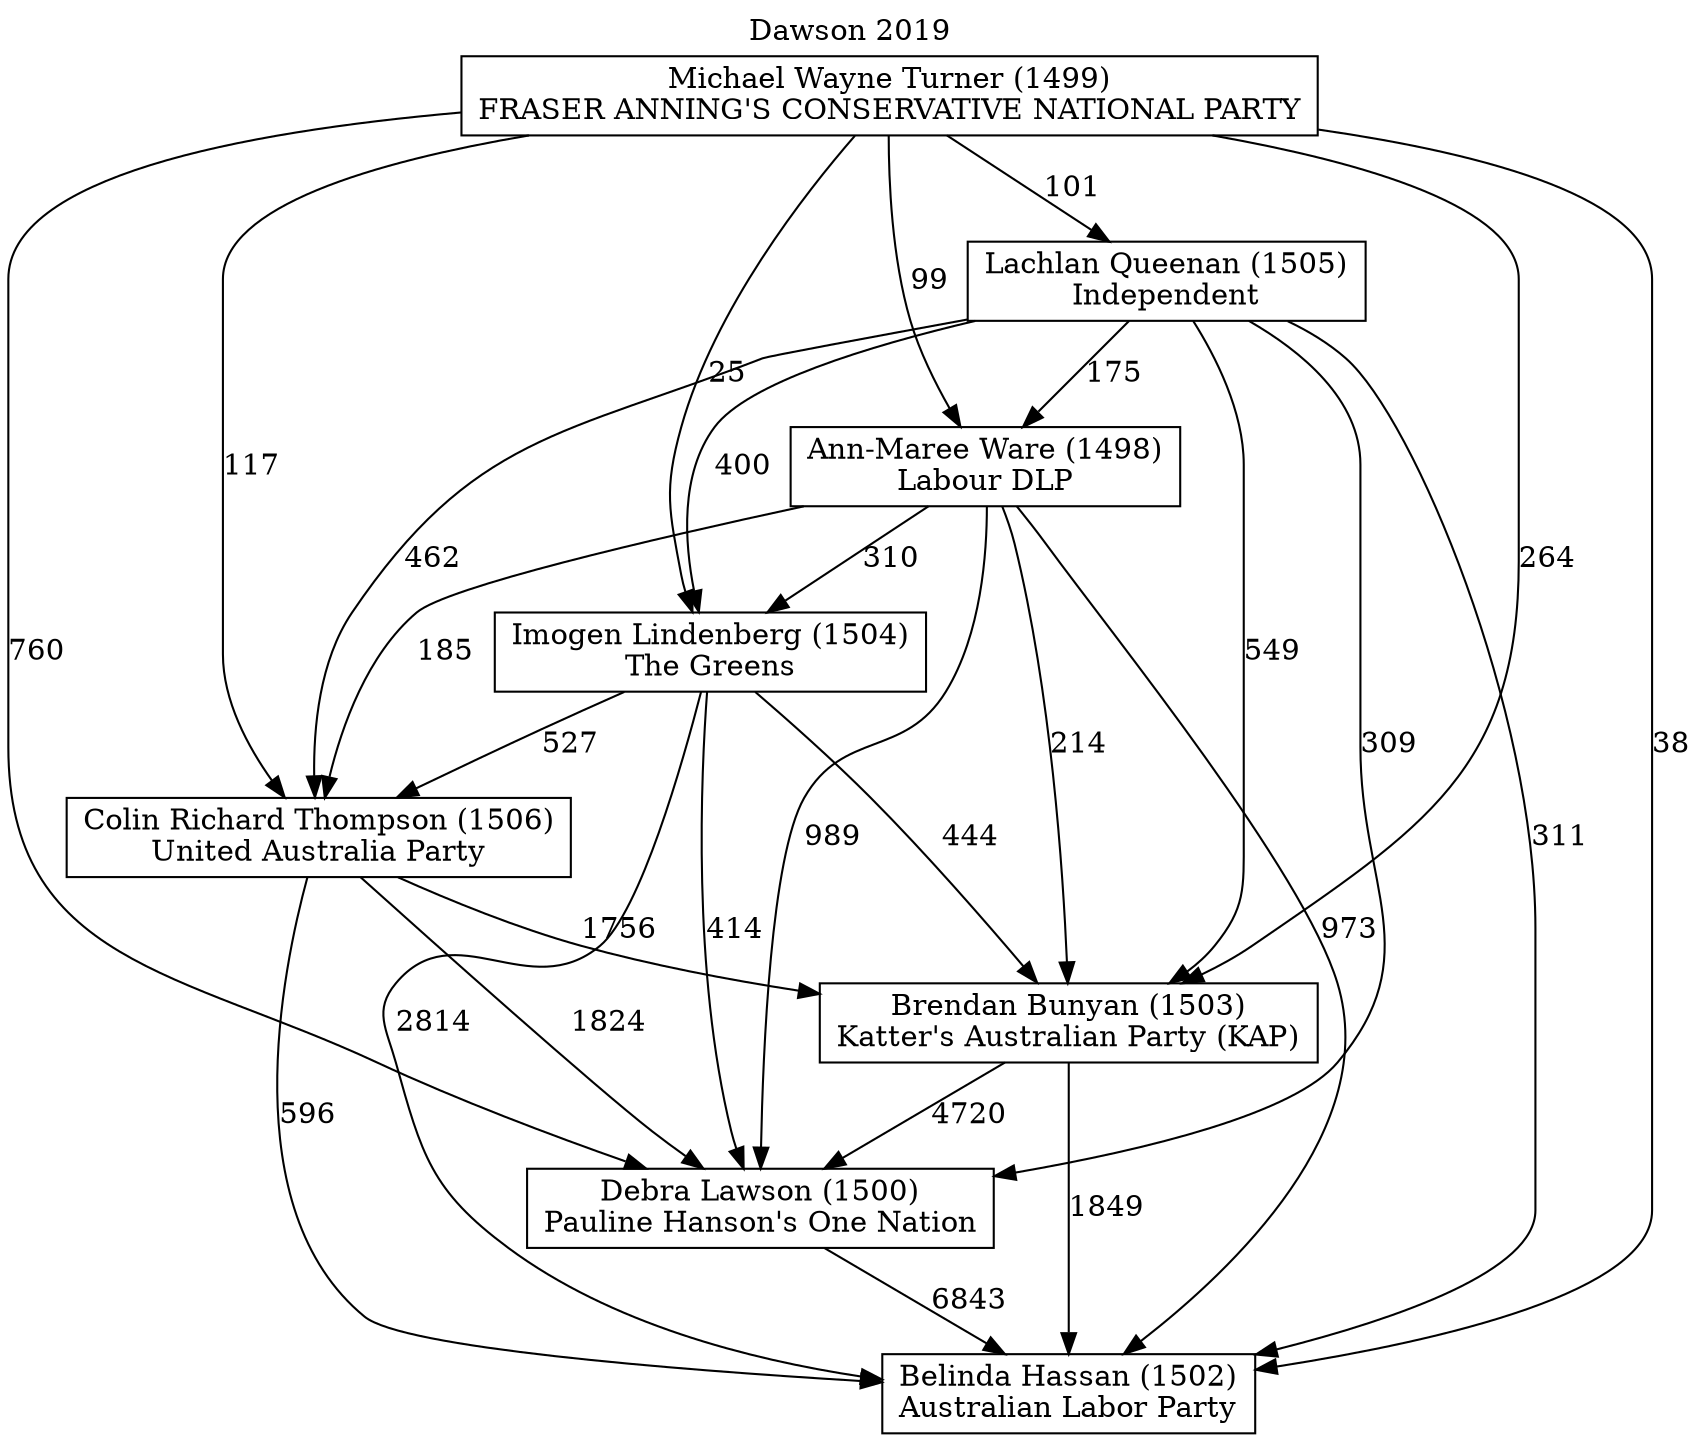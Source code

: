 // House preference flow
digraph "Belinda Hassan (1502)_Dawson_2019" {
	graph [label="Dawson 2019" labelloc=t mclimit=10]
	node [shape=box]
	"Belinda Hassan (1502)" [label="Belinda Hassan (1502)
Australian Labor Party"]
	"Debra Lawson (1500)" [label="Debra Lawson (1500)
Pauline Hanson's One Nation"]
	"Brendan Bunyan (1503)" [label="Brendan Bunyan (1503)
Katter's Australian Party (KAP)"]
	"Colin Richard Thompson (1506)" [label="Colin Richard Thompson (1506)
United Australia Party"]
	"Imogen Lindenberg (1504)" [label="Imogen Lindenberg (1504)
The Greens"]
	"Ann-Maree Ware (1498)" [label="Ann-Maree Ware (1498)
Labour DLP"]
	"Lachlan Queenan (1505)" [label="Lachlan Queenan (1505)
Independent"]
	"Michael Wayne Turner (1499)" [label="Michael Wayne Turner (1499)
FRASER ANNING'S CONSERVATIVE NATIONAL PARTY"]
	"Debra Lawson (1500)" -> "Belinda Hassan (1502)" [label=6843]
	"Brendan Bunyan (1503)" -> "Debra Lawson (1500)" [label=4720]
	"Colin Richard Thompson (1506)" -> "Brendan Bunyan (1503)" [label=1756]
	"Imogen Lindenberg (1504)" -> "Colin Richard Thompson (1506)" [label=527]
	"Ann-Maree Ware (1498)" -> "Imogen Lindenberg (1504)" [label=310]
	"Lachlan Queenan (1505)" -> "Ann-Maree Ware (1498)" [label=175]
	"Michael Wayne Turner (1499)" -> "Lachlan Queenan (1505)" [label=101]
	"Brendan Bunyan (1503)" -> "Belinda Hassan (1502)" [label=1849]
	"Colin Richard Thompson (1506)" -> "Belinda Hassan (1502)" [label=596]
	"Imogen Lindenberg (1504)" -> "Belinda Hassan (1502)" [label=2814]
	"Ann-Maree Ware (1498)" -> "Belinda Hassan (1502)" [label=973]
	"Lachlan Queenan (1505)" -> "Belinda Hassan (1502)" [label=311]
	"Michael Wayne Turner (1499)" -> "Belinda Hassan (1502)" [label=38]
	"Michael Wayne Turner (1499)" -> "Ann-Maree Ware (1498)" [label=99]
	"Lachlan Queenan (1505)" -> "Imogen Lindenberg (1504)" [label=400]
	"Michael Wayne Turner (1499)" -> "Imogen Lindenberg (1504)" [label=25]
	"Ann-Maree Ware (1498)" -> "Colin Richard Thompson (1506)" [label=185]
	"Lachlan Queenan (1505)" -> "Colin Richard Thompson (1506)" [label=462]
	"Michael Wayne Turner (1499)" -> "Colin Richard Thompson (1506)" [label=117]
	"Imogen Lindenberg (1504)" -> "Brendan Bunyan (1503)" [label=444]
	"Ann-Maree Ware (1498)" -> "Brendan Bunyan (1503)" [label=214]
	"Lachlan Queenan (1505)" -> "Brendan Bunyan (1503)" [label=549]
	"Michael Wayne Turner (1499)" -> "Brendan Bunyan (1503)" [label=264]
	"Colin Richard Thompson (1506)" -> "Debra Lawson (1500)" [label=1824]
	"Imogen Lindenberg (1504)" -> "Debra Lawson (1500)" [label=414]
	"Ann-Maree Ware (1498)" -> "Debra Lawson (1500)" [label=989]
	"Lachlan Queenan (1505)" -> "Debra Lawson (1500)" [label=309]
	"Michael Wayne Turner (1499)" -> "Debra Lawson (1500)" [label=760]
}
